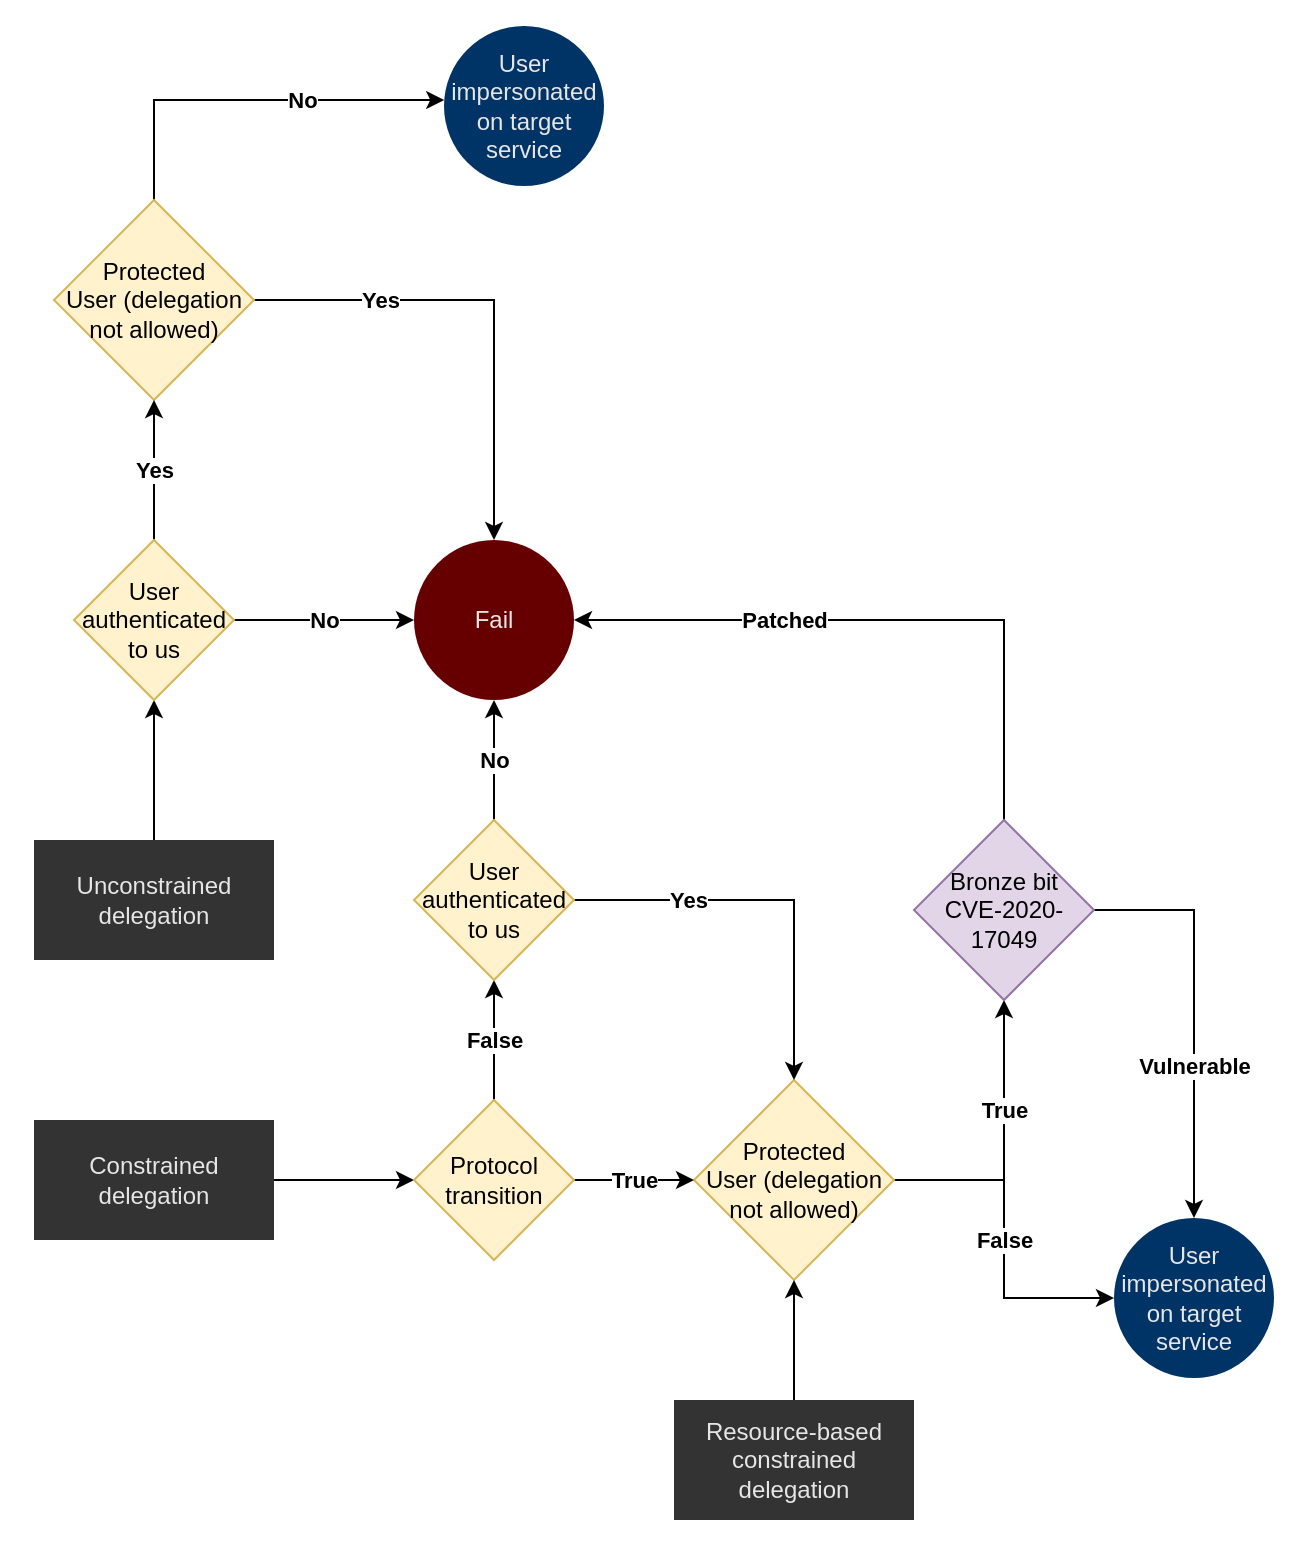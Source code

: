 <mxfile version="12.3.2" type="device" pages="1"><diagram id="QHThLQ6WT4ncTDJEsB_Q" name="Page-1"><mxGraphModel dx="649" dy="2099" grid="1" gridSize="10" guides="0" tooltips="1" connect="1" arrows="1" fold="1" page="0" pageScale="1" pageWidth="850" pageHeight="1100" math="0" shadow="0"><root><mxCell id="0"/><mxCell id="1" parent="0"/><mxCell id="sr624WsCKvVyS31pdDDI-1" value="" style="rounded=0;whiteSpace=wrap;html=1;strokeColor=none;" vertex="1" parent="1"><mxGeometry x="33" y="-190" width="644" height="778" as="geometry"/></mxCell><mxCell id="DYRgLd9VWcuehTXQiBJY-5" value="" style="edgeStyle=orthogonalEdgeStyle;rounded=0;orthogonalLoop=1;jettySize=auto;html=1;" parent="1" source="DYRgLd9VWcuehTXQiBJY-2" target="DYRgLd9VWcuehTXQiBJY-7" edge="1"><mxGeometry relative="1" as="geometry"><mxPoint x="260" y="400" as="targetPoint"/></mxGeometry></mxCell><mxCell id="DYRgLd9VWcuehTXQiBJY-2" value="Constrained delegation" style="rounded=0;whiteSpace=wrap;html=1;fontColor=#E6E6E6;strokeColor=none;fillColor=#333333;" parent="1" vertex="1"><mxGeometry x="50" y="370" width="120" height="60" as="geometry"/></mxCell><mxCell id="DYRgLd9VWcuehTXQiBJY-13" value="True" style="edgeStyle=orthogonalEdgeStyle;rounded=0;orthogonalLoop=1;jettySize=auto;html=1;fontStyle=1;entryX=0.5;entryY=1;entryDx=0;entryDy=0;exitX=1;exitY=0.5;exitDx=0;exitDy=0;" parent="1" source="DYRgLd9VWcuehTXQiBJY-6" target="DYRgLd9VWcuehTXQiBJY-12" edge="1"><mxGeometry x="0.24" relative="1" as="geometry"><mxPoint as="offset"/><Array as="points"/></mxGeometry></mxCell><mxCell id="sr624WsCKvVyS31pdDDI-4" value="False" style="edgeStyle=orthogonalEdgeStyle;rounded=0;orthogonalLoop=1;jettySize=auto;html=1;entryX=0;entryY=0.5;entryDx=0;entryDy=0;fontStyle=1" edge="1" parent="1" source="DYRgLd9VWcuehTXQiBJY-6" target="DYRgLd9VWcuehTXQiBJY-81"><mxGeometry relative="1" as="geometry"/></mxCell><mxCell id="DYRgLd9VWcuehTXQiBJY-6" value="Protected&lt;br&gt;User (delegation not allowed)" style="rhombus;whiteSpace=wrap;html=1;fillColor=#fff2cc;strokeColor=#d6b656;" parent="1" vertex="1"><mxGeometry x="380" y="350" width="100" height="100" as="geometry"/></mxCell><mxCell id="DYRgLd9VWcuehTXQiBJY-17" value="Vulnerable" style="edgeStyle=orthogonalEdgeStyle;rounded=0;orthogonalLoop=1;jettySize=auto;html=1;fontStyle=1;exitX=1;exitY=0.5;exitDx=0;exitDy=0;" parent="1" source="DYRgLd9VWcuehTXQiBJY-12" target="DYRgLd9VWcuehTXQiBJY-81" edge="1"><mxGeometry x="0.256" relative="1" as="geometry"><mxPoint x="650" y="440" as="targetPoint"/><mxPoint as="offset"/></mxGeometry></mxCell><mxCell id="DYRgLd9VWcuehTXQiBJY-70" value="Patched" style="edgeStyle=orthogonalEdgeStyle;rounded=0;orthogonalLoop=1;jettySize=auto;html=1;entryX=1;entryY=0.5;entryDx=0;entryDy=0;fontStyle=1;exitX=0.5;exitY=0;exitDx=0;exitDy=0;" parent="1" source="DYRgLd9VWcuehTXQiBJY-12" target="DYRgLd9VWcuehTXQiBJY-67" edge="1"><mxGeometry x="0.333" relative="1" as="geometry"><Array as="points"><mxPoint x="535" y="120"/></Array><mxPoint as="offset"/></mxGeometry></mxCell><mxCell id="DYRgLd9VWcuehTXQiBJY-12" value="Bronze bit&lt;br&gt;CVE-2020-17049" style="rhombus;whiteSpace=wrap;html=1;fillColor=#e1d5e7;strokeColor=#9673a6;" parent="1" vertex="1"><mxGeometry x="490" y="220" width="90" height="90" as="geometry"/></mxCell><mxCell id="DYRgLd9VWcuehTXQiBJY-9" value="False" style="edgeStyle=orthogonalEdgeStyle;rounded=0;orthogonalLoop=1;jettySize=auto;html=1;fontStyle=1" parent="1" source="DYRgLd9VWcuehTXQiBJY-7" target="DYRgLd9VWcuehTXQiBJY-21" edge="1"><mxGeometry relative="1" as="geometry"><mxPoint x="300" y="280" as="targetPoint"/></mxGeometry></mxCell><mxCell id="DYRgLd9VWcuehTXQiBJY-11" value="True" style="edgeStyle=orthogonalEdgeStyle;rounded=0;orthogonalLoop=1;jettySize=auto;html=1;fontStyle=1" parent="1" source="DYRgLd9VWcuehTXQiBJY-7" target="DYRgLd9VWcuehTXQiBJY-6" edge="1"><mxGeometry relative="1" as="geometry"><mxPoint x="420" y="400" as="targetPoint"/></mxGeometry></mxCell><mxCell id="DYRgLd9VWcuehTXQiBJY-7" value="Protocol&lt;br&gt;transition" style="rhombus;whiteSpace=wrap;html=1;fillColor=#fff2cc;strokeColor=#d6b656;" parent="1" vertex="1"><mxGeometry x="240" y="360" width="80" height="80" as="geometry"/></mxCell><mxCell id="DYRgLd9VWcuehTXQiBJY-22" value="Yes" style="edgeStyle=orthogonalEdgeStyle;rounded=0;orthogonalLoop=1;jettySize=auto;html=1;fontStyle=1" parent="1" source="DYRgLd9VWcuehTXQiBJY-21" target="DYRgLd9VWcuehTXQiBJY-6" edge="1"><mxGeometry x="-0.429" relative="1" as="geometry"><mxPoint as="offset"/></mxGeometry></mxCell><mxCell id="DYRgLd9VWcuehTXQiBJY-68" value="No" style="edgeStyle=orthogonalEdgeStyle;rounded=0;orthogonalLoop=1;jettySize=auto;html=1;fontStyle=1" parent="1" source="DYRgLd9VWcuehTXQiBJY-21" target="DYRgLd9VWcuehTXQiBJY-67" edge="1"><mxGeometry relative="1" as="geometry"/></mxCell><mxCell id="DYRgLd9VWcuehTXQiBJY-21" value="User authenticated&lt;br&gt;to us" style="rhombus;whiteSpace=wrap;html=1;fillColor=#fff2cc;strokeColor=#d6b656;" parent="1" vertex="1"><mxGeometry x="240" y="220" width="80" height="80" as="geometry"/></mxCell><mxCell id="DYRgLd9VWcuehTXQiBJY-73" style="edgeStyle=orthogonalEdgeStyle;rounded=0;orthogonalLoop=1;jettySize=auto;html=1;" parent="1" source="DYRgLd9VWcuehTXQiBJY-45" target="DYRgLd9VWcuehTXQiBJY-72" edge="1"><mxGeometry relative="1" as="geometry"/></mxCell><mxCell id="DYRgLd9VWcuehTXQiBJY-45" value="Unconstrained delegation" style="rounded=0;whiteSpace=wrap;html=1;fontColor=#E6E6E6;strokeColor=none;fillColor=#333333;" parent="1" vertex="1"><mxGeometry x="50" y="230" width="120" height="60" as="geometry"/></mxCell><mxCell id="DYRgLd9VWcuehTXQiBJY-66" style="edgeStyle=orthogonalEdgeStyle;rounded=0;orthogonalLoop=1;jettySize=auto;html=1;" parent="1" source="DYRgLd9VWcuehTXQiBJY-65" target="DYRgLd9VWcuehTXQiBJY-6" edge="1"><mxGeometry relative="1" as="geometry"/></mxCell><mxCell id="DYRgLd9VWcuehTXQiBJY-65" value="Resource-based&lt;br&gt;constrained delegation" style="rounded=0;whiteSpace=wrap;html=1;fontColor=#E6E6E6;strokeColor=none;fillColor=#333333;" parent="1" vertex="1"><mxGeometry x="370" y="510" width="120" height="60" as="geometry"/></mxCell><mxCell id="DYRgLd9VWcuehTXQiBJY-67" value="Fail" style="ellipse;whiteSpace=wrap;html=1;aspect=fixed;strokeColor=none;fillColor=#660000;fontColor=#E6E6E6;" parent="1" vertex="1"><mxGeometry x="240" y="80" width="80" height="80" as="geometry"/></mxCell><mxCell id="DYRgLd9VWcuehTXQiBJY-76" value="Yes" style="edgeStyle=orthogonalEdgeStyle;rounded=0;orthogonalLoop=1;jettySize=auto;html=1;fontStyle=1" parent="1" source="DYRgLd9VWcuehTXQiBJY-71" target="DYRgLd9VWcuehTXQiBJY-67" edge="1"><mxGeometry x="-0.481" relative="1" as="geometry"><mxPoint as="offset"/></mxGeometry></mxCell><mxCell id="DYRgLd9VWcuehTXQiBJY-78" value="No" style="edgeStyle=orthogonalEdgeStyle;rounded=0;orthogonalLoop=1;jettySize=auto;html=1;fontStyle=1" parent="1" source="DYRgLd9VWcuehTXQiBJY-71" target="DYRgLd9VWcuehTXQiBJY-80" edge="1"><mxGeometry x="0.268" relative="1" as="geometry"><mxPoint x="240" y="-140" as="targetPoint"/><Array as="points"><mxPoint x="110" y="-140"/></Array><mxPoint as="offset"/></mxGeometry></mxCell><mxCell id="DYRgLd9VWcuehTXQiBJY-71" value="Protected&lt;br&gt;User (delegation not allowed)" style="rhombus;whiteSpace=wrap;html=1;fillColor=#fff2cc;strokeColor=#d6b656;" parent="1" vertex="1"><mxGeometry x="60" y="-90" width="100" height="100" as="geometry"/></mxCell><mxCell id="DYRgLd9VWcuehTXQiBJY-74" value="Yes" style="edgeStyle=orthogonalEdgeStyle;rounded=0;orthogonalLoop=1;jettySize=auto;html=1;fontStyle=1" parent="1" source="DYRgLd9VWcuehTXQiBJY-72" target="DYRgLd9VWcuehTXQiBJY-71" edge="1"><mxGeometry relative="1" as="geometry"/></mxCell><mxCell id="DYRgLd9VWcuehTXQiBJY-75" value="No" style="edgeStyle=orthogonalEdgeStyle;rounded=0;orthogonalLoop=1;jettySize=auto;html=1;fontStyle=1" parent="1" source="DYRgLd9VWcuehTXQiBJY-72" target="DYRgLd9VWcuehTXQiBJY-67" edge="1"><mxGeometry relative="1" as="geometry"/></mxCell><mxCell id="DYRgLd9VWcuehTXQiBJY-72" value="User authenticated&lt;br&gt;to us" style="rhombus;whiteSpace=wrap;html=1;fillColor=#fff2cc;strokeColor=#d6b656;" parent="1" vertex="1"><mxGeometry x="70" y="80" width="80" height="80" as="geometry"/></mxCell><mxCell id="DYRgLd9VWcuehTXQiBJY-80" value="User impersonated on target service" style="ellipse;whiteSpace=wrap;html=1;aspect=fixed;fillColor=#003366;fontColor=#E6E6E6;strokeColor=none;" parent="1" vertex="1"><mxGeometry x="255" y="-177" width="80" height="80" as="geometry"/></mxCell><mxCell id="DYRgLd9VWcuehTXQiBJY-81" value="User impersonated on target service" style="ellipse;whiteSpace=wrap;html=1;aspect=fixed;fillColor=#003366;fontColor=#E6E6E6;strokeColor=none;" parent="1" vertex="1"><mxGeometry x="590" y="419" width="80" height="80" as="geometry"/></mxCell></root></mxGraphModel></diagram></mxfile>